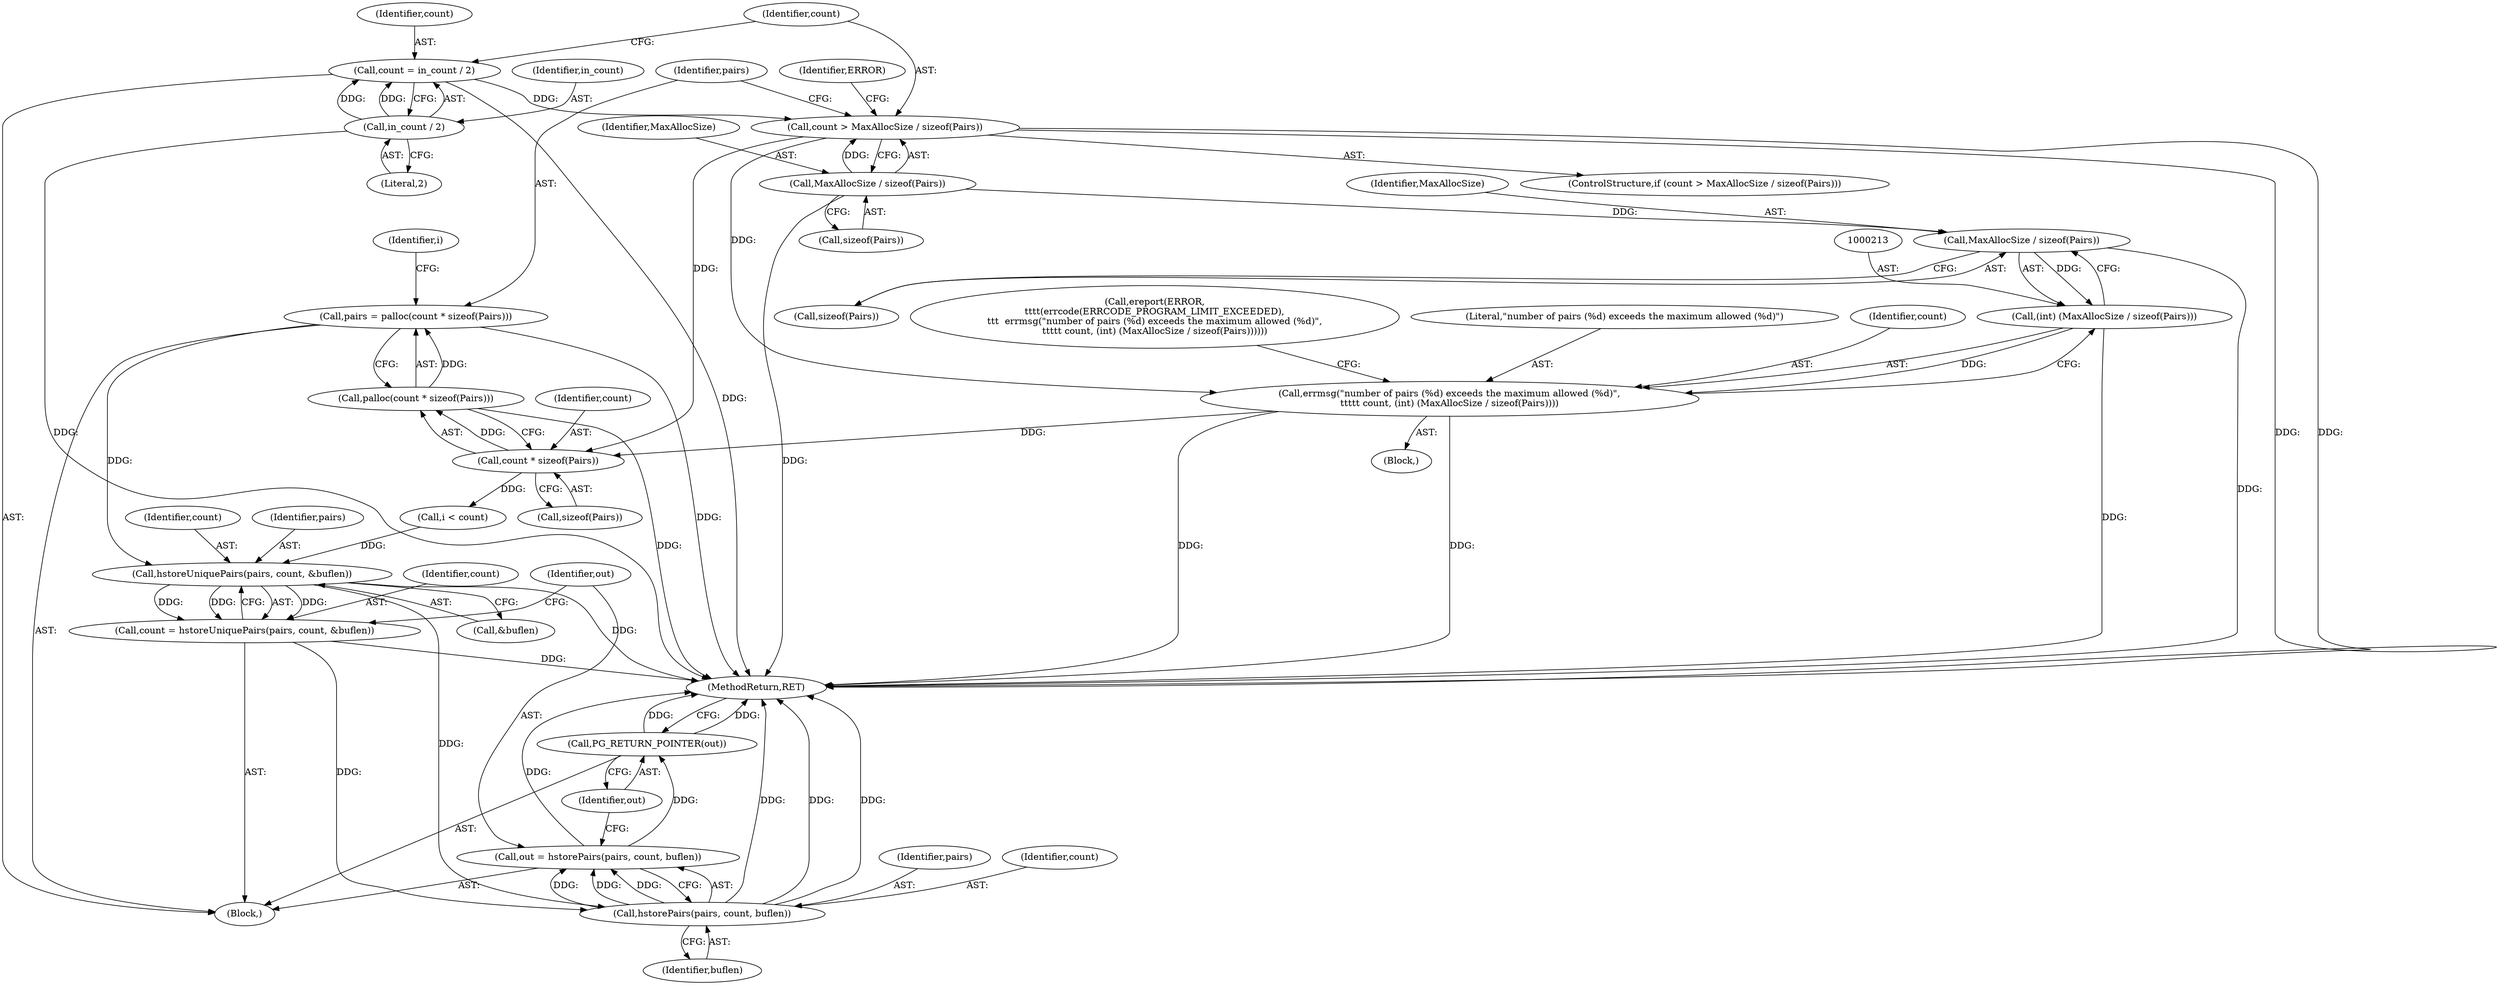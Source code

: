 digraph "0_postgres_31400a673325147e1205326008e32135a78b4d8a@integer" {
"1000218" [label="(Call,pairs = palloc(count * sizeof(Pairs)))"];
"1000220" [label="(Call,palloc(count * sizeof(Pairs)))"];
"1000221" [label="(Call,count * sizeof(Pairs))"];
"1000198" [label="(Call,count > MaxAllocSize / sizeof(Pairs))"];
"1000192" [label="(Call,count = in_count / 2)"];
"1000194" [label="(Call,in_count / 2)"];
"1000200" [label="(Call,MaxAllocSize / sizeof(Pairs))"];
"1000209" [label="(Call,errmsg(\"number of pairs (%d) exceeds the maximum allowed (%d)\",\n\t\t\t\t\t count, (int) (MaxAllocSize / sizeof(Pairs))))"];
"1000212" [label="(Call,(int) (MaxAllocSize / sizeof(Pairs)))"];
"1000214" [label="(Call,MaxAllocSize / sizeof(Pairs))"];
"1000382" [label="(Call,hstoreUniquePairs(pairs, count, &buflen))"];
"1000380" [label="(Call,count = hstoreUniquePairs(pairs, count, &buflen))"];
"1000389" [label="(Call,hstorePairs(pairs, count, buflen))"];
"1000387" [label="(Call,out = hstorePairs(pairs, count, buflen))"];
"1000393" [label="(Call,PG_RETURN_POINTER(out))"];
"1000205" [label="(Identifier,ERROR)"];
"1000220" [label="(Call,palloc(count * sizeof(Pairs)))"];
"1000201" [label="(Identifier,MaxAllocSize)"];
"1000195" [label="(Identifier,in_count)"];
"1000227" [label="(Identifier,i)"];
"1000193" [label="(Identifier,count)"];
"1000380" [label="(Call,count = hstoreUniquePairs(pairs, count, &buflen))"];
"1000387" [label="(Call,out = hstorePairs(pairs, count, buflen))"];
"1000229" [label="(Call,i < count)"];
"1000196" [label="(Literal,2)"];
"1000390" [label="(Identifier,pairs)"];
"1000216" [label="(Call,sizeof(Pairs))"];
"1000394" [label="(Identifier,out)"];
"1000395" [label="(MethodReturn,RET)"];
"1000211" [label="(Identifier,count)"];
"1000218" [label="(Call,pairs = palloc(count * sizeof(Pairs)))"];
"1000206" [label="(Block,)"];
"1000389" [label="(Call,hstorePairs(pairs, count, buflen))"];
"1000192" [label="(Call,count = in_count / 2)"];
"1000202" [label="(Call,sizeof(Pairs))"];
"1000209" [label="(Call,errmsg(\"number of pairs (%d) exceeds the maximum allowed (%d)\",\n\t\t\t\t\t count, (int) (MaxAllocSize / sizeof(Pairs))))"];
"1000200" [label="(Call,MaxAllocSize / sizeof(Pairs))"];
"1000219" [label="(Identifier,pairs)"];
"1000383" [label="(Identifier,pairs)"];
"1000388" [label="(Identifier,out)"];
"1000204" [label="(Call,ereport(ERROR,\n\t\t\t\t(errcode(ERRCODE_PROGRAM_LIMIT_EXCEEDED),\n\t\t\t  errmsg(\"number of pairs (%d) exceeds the maximum allowed (%d)\",\n\t\t\t\t\t count, (int) (MaxAllocSize / sizeof(Pairs))))))"];
"1000382" [label="(Call,hstoreUniquePairs(pairs, count, &buflen))"];
"1000222" [label="(Identifier,count)"];
"1000212" [label="(Call,(int) (MaxAllocSize / sizeof(Pairs)))"];
"1000221" [label="(Call,count * sizeof(Pairs))"];
"1000215" [label="(Identifier,MaxAllocSize)"];
"1000381" [label="(Identifier,count)"];
"1000199" [label="(Identifier,count)"];
"1000384" [label="(Identifier,count)"];
"1000392" [label="(Identifier,buflen)"];
"1000198" [label="(Call,count > MaxAllocSize / sizeof(Pairs))"];
"1000385" [label="(Call,&buflen)"];
"1000393" [label="(Call,PG_RETURN_POINTER(out))"];
"1000194" [label="(Call,in_count / 2)"];
"1000103" [label="(Block,)"];
"1000223" [label="(Call,sizeof(Pairs))"];
"1000210" [label="(Literal,\"number of pairs (%d) exceeds the maximum allowed (%d)\")"];
"1000391" [label="(Identifier,count)"];
"1000214" [label="(Call,MaxAllocSize / sizeof(Pairs))"];
"1000197" [label="(ControlStructure,if (count > MaxAllocSize / sizeof(Pairs)))"];
"1000218" -> "1000103"  [label="AST: "];
"1000218" -> "1000220"  [label="CFG: "];
"1000219" -> "1000218"  [label="AST: "];
"1000220" -> "1000218"  [label="AST: "];
"1000227" -> "1000218"  [label="CFG: "];
"1000218" -> "1000395"  [label="DDG: "];
"1000220" -> "1000218"  [label="DDG: "];
"1000218" -> "1000382"  [label="DDG: "];
"1000220" -> "1000221"  [label="CFG: "];
"1000221" -> "1000220"  [label="AST: "];
"1000220" -> "1000395"  [label="DDG: "];
"1000221" -> "1000220"  [label="DDG: "];
"1000221" -> "1000223"  [label="CFG: "];
"1000222" -> "1000221"  [label="AST: "];
"1000223" -> "1000221"  [label="AST: "];
"1000198" -> "1000221"  [label="DDG: "];
"1000209" -> "1000221"  [label="DDG: "];
"1000221" -> "1000229"  [label="DDG: "];
"1000198" -> "1000197"  [label="AST: "];
"1000198" -> "1000200"  [label="CFG: "];
"1000199" -> "1000198"  [label="AST: "];
"1000200" -> "1000198"  [label="AST: "];
"1000205" -> "1000198"  [label="CFG: "];
"1000219" -> "1000198"  [label="CFG: "];
"1000198" -> "1000395"  [label="DDG: "];
"1000198" -> "1000395"  [label="DDG: "];
"1000192" -> "1000198"  [label="DDG: "];
"1000200" -> "1000198"  [label="DDG: "];
"1000198" -> "1000209"  [label="DDG: "];
"1000192" -> "1000103"  [label="AST: "];
"1000192" -> "1000194"  [label="CFG: "];
"1000193" -> "1000192"  [label="AST: "];
"1000194" -> "1000192"  [label="AST: "];
"1000199" -> "1000192"  [label="CFG: "];
"1000192" -> "1000395"  [label="DDG: "];
"1000194" -> "1000192"  [label="DDG: "];
"1000194" -> "1000192"  [label="DDG: "];
"1000194" -> "1000196"  [label="CFG: "];
"1000195" -> "1000194"  [label="AST: "];
"1000196" -> "1000194"  [label="AST: "];
"1000194" -> "1000395"  [label="DDG: "];
"1000200" -> "1000202"  [label="CFG: "];
"1000201" -> "1000200"  [label="AST: "];
"1000202" -> "1000200"  [label="AST: "];
"1000200" -> "1000395"  [label="DDG: "];
"1000200" -> "1000214"  [label="DDG: "];
"1000209" -> "1000206"  [label="AST: "];
"1000209" -> "1000212"  [label="CFG: "];
"1000210" -> "1000209"  [label="AST: "];
"1000211" -> "1000209"  [label="AST: "];
"1000212" -> "1000209"  [label="AST: "];
"1000204" -> "1000209"  [label="CFG: "];
"1000209" -> "1000395"  [label="DDG: "];
"1000209" -> "1000395"  [label="DDG: "];
"1000212" -> "1000209"  [label="DDG: "];
"1000212" -> "1000214"  [label="CFG: "];
"1000213" -> "1000212"  [label="AST: "];
"1000214" -> "1000212"  [label="AST: "];
"1000212" -> "1000395"  [label="DDG: "];
"1000214" -> "1000212"  [label="DDG: "];
"1000214" -> "1000216"  [label="CFG: "];
"1000215" -> "1000214"  [label="AST: "];
"1000216" -> "1000214"  [label="AST: "];
"1000214" -> "1000395"  [label="DDG: "];
"1000382" -> "1000380"  [label="AST: "];
"1000382" -> "1000385"  [label="CFG: "];
"1000383" -> "1000382"  [label="AST: "];
"1000384" -> "1000382"  [label="AST: "];
"1000385" -> "1000382"  [label="AST: "];
"1000380" -> "1000382"  [label="CFG: "];
"1000382" -> "1000395"  [label="DDG: "];
"1000382" -> "1000380"  [label="DDG: "];
"1000382" -> "1000380"  [label="DDG: "];
"1000382" -> "1000380"  [label="DDG: "];
"1000229" -> "1000382"  [label="DDG: "];
"1000382" -> "1000389"  [label="DDG: "];
"1000380" -> "1000103"  [label="AST: "];
"1000381" -> "1000380"  [label="AST: "];
"1000388" -> "1000380"  [label="CFG: "];
"1000380" -> "1000395"  [label="DDG: "];
"1000380" -> "1000389"  [label="DDG: "];
"1000389" -> "1000387"  [label="AST: "];
"1000389" -> "1000392"  [label="CFG: "];
"1000390" -> "1000389"  [label="AST: "];
"1000391" -> "1000389"  [label="AST: "];
"1000392" -> "1000389"  [label="AST: "];
"1000387" -> "1000389"  [label="CFG: "];
"1000389" -> "1000395"  [label="DDG: "];
"1000389" -> "1000395"  [label="DDG: "];
"1000389" -> "1000395"  [label="DDG: "];
"1000389" -> "1000387"  [label="DDG: "];
"1000389" -> "1000387"  [label="DDG: "];
"1000389" -> "1000387"  [label="DDG: "];
"1000387" -> "1000103"  [label="AST: "];
"1000388" -> "1000387"  [label="AST: "];
"1000394" -> "1000387"  [label="CFG: "];
"1000387" -> "1000395"  [label="DDG: "];
"1000387" -> "1000393"  [label="DDG: "];
"1000393" -> "1000103"  [label="AST: "];
"1000393" -> "1000394"  [label="CFG: "];
"1000394" -> "1000393"  [label="AST: "];
"1000395" -> "1000393"  [label="CFG: "];
"1000393" -> "1000395"  [label="DDG: "];
"1000393" -> "1000395"  [label="DDG: "];
}

